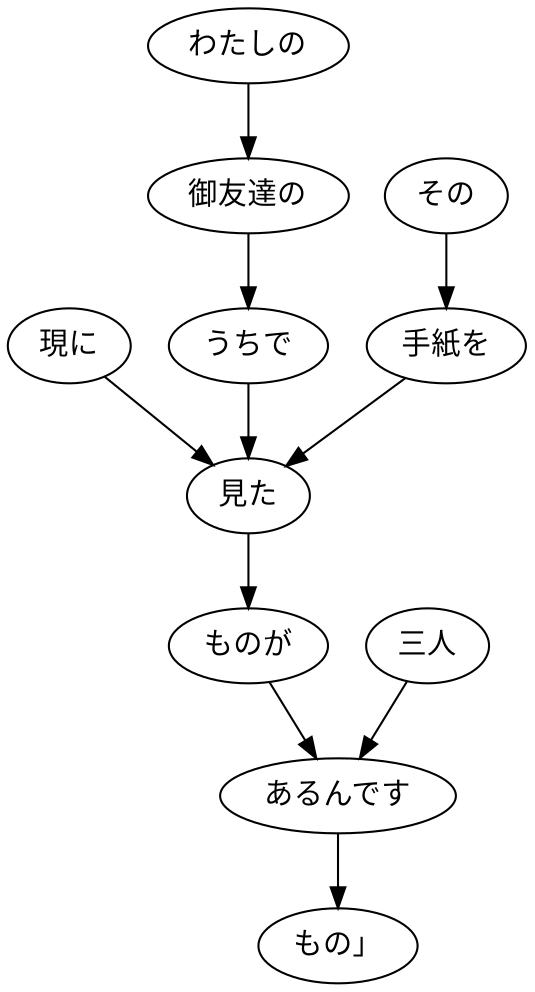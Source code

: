 digraph graph6992 {
	node0 [label="現に"];
	node1 [label="わたしの"];
	node2 [label="御友達の"];
	node3 [label="うちで"];
	node4 [label="その"];
	node5 [label="手紙を"];
	node6 [label="見た"];
	node7 [label="ものが"];
	node8 [label="三人"];
	node9 [label="あるんです"];
	node10 [label="もの」"];
	node0 -> node6;
	node1 -> node2;
	node2 -> node3;
	node3 -> node6;
	node4 -> node5;
	node5 -> node6;
	node6 -> node7;
	node7 -> node9;
	node8 -> node9;
	node9 -> node10;
}
